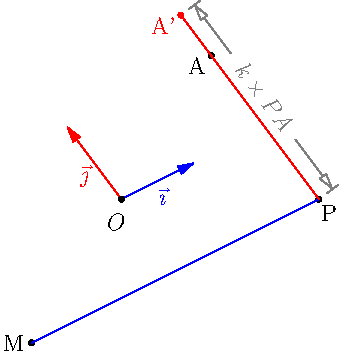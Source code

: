     import geometry;
    size(6cm,0);
    currentcoordsys=cartesiansystem((2,1), i=(1,0.5), j=(-0.75,1));
    show(currentcoordsys, ipen=blue, jpen=red, xpen=invisible);

    real k=sqrt(2);
    point A=(2,1);
    point M=(-2,-1); dot("M", M, W);

    point Ap=yscale(k, M)*A;
    dot("A'", Ap, -I*unit(A-Ap), red); dot("A", A, -I*unit(A-Ap));
    point P=intersectionpoint(line(A,Ap), line(M,M+E));
    dot("P", P, locate(unit(A-Ap))); draw(M--P, blue); draw(P--Ap, red);
    distance("$k\times PA$", P, Ap, 3mm, grey);
